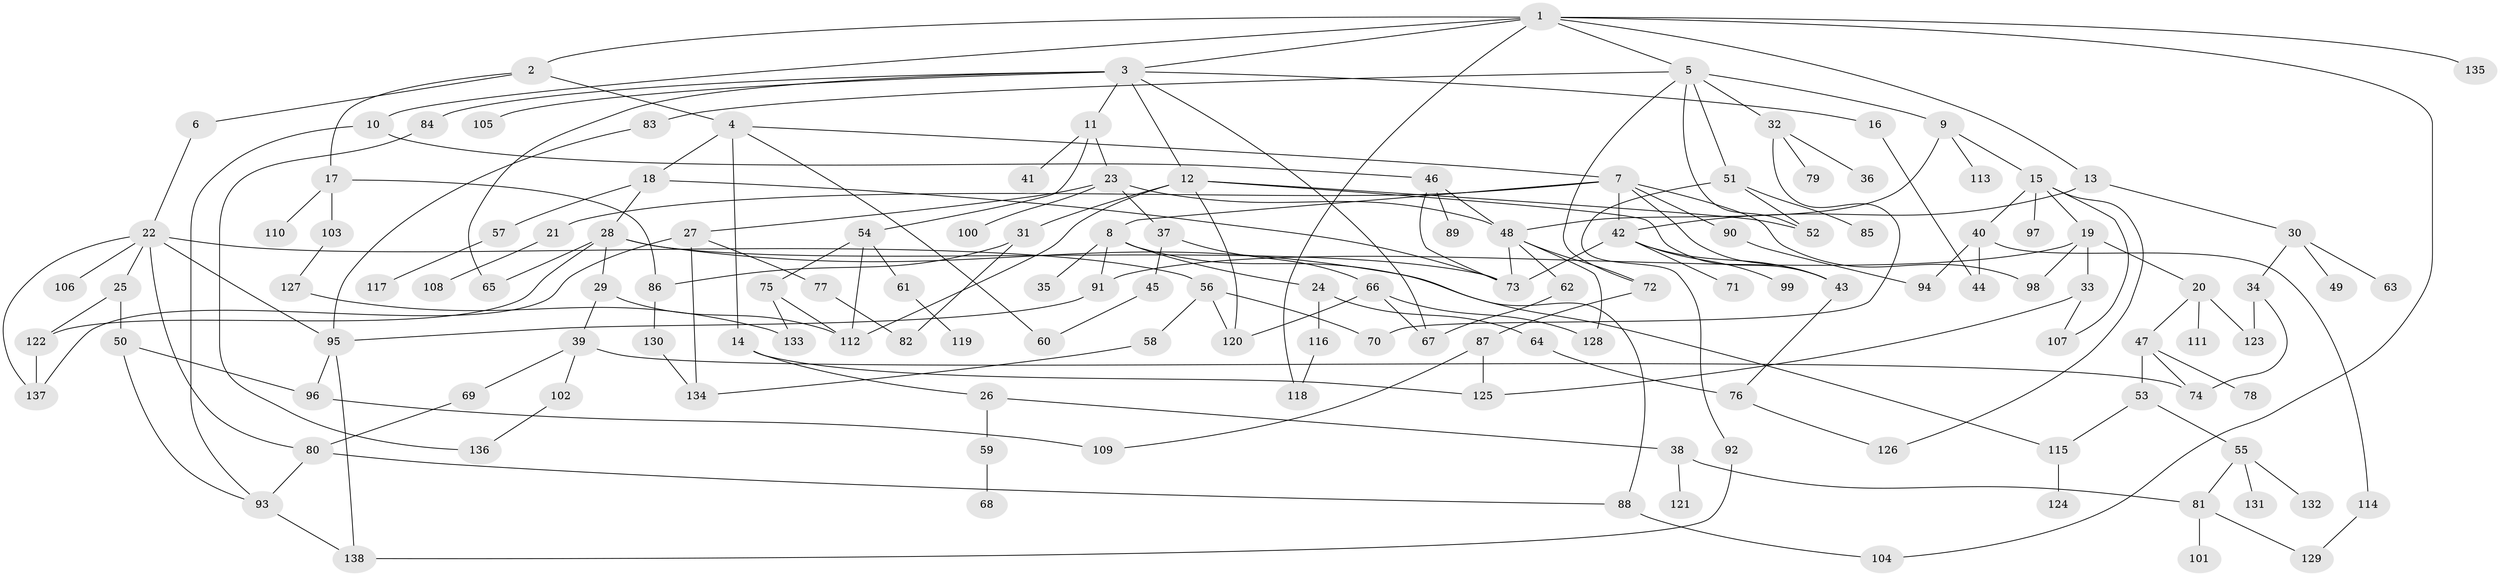// coarse degree distribution, {9: 0.010752688172043012, 4: 0.12903225806451613, 10: 0.010752688172043012, 7: 0.07526881720430108, 8: 0.021505376344086023, 6: 0.043010752688172046, 3: 0.21505376344086022, 5: 0.03225806451612903, 2: 0.23655913978494625, 1: 0.22580645161290322}
// Generated by graph-tools (version 1.1) at 2025/41/03/06/25 10:41:28]
// undirected, 138 vertices, 196 edges
graph export_dot {
graph [start="1"]
  node [color=gray90,style=filled];
  1;
  2;
  3;
  4;
  5;
  6;
  7;
  8;
  9;
  10;
  11;
  12;
  13;
  14;
  15;
  16;
  17;
  18;
  19;
  20;
  21;
  22;
  23;
  24;
  25;
  26;
  27;
  28;
  29;
  30;
  31;
  32;
  33;
  34;
  35;
  36;
  37;
  38;
  39;
  40;
  41;
  42;
  43;
  44;
  45;
  46;
  47;
  48;
  49;
  50;
  51;
  52;
  53;
  54;
  55;
  56;
  57;
  58;
  59;
  60;
  61;
  62;
  63;
  64;
  65;
  66;
  67;
  68;
  69;
  70;
  71;
  72;
  73;
  74;
  75;
  76;
  77;
  78;
  79;
  80;
  81;
  82;
  83;
  84;
  85;
  86;
  87;
  88;
  89;
  90;
  91;
  92;
  93;
  94;
  95;
  96;
  97;
  98;
  99;
  100;
  101;
  102;
  103;
  104;
  105;
  106;
  107;
  108;
  109;
  110;
  111;
  112;
  113;
  114;
  115;
  116;
  117;
  118;
  119;
  120;
  121;
  122;
  123;
  124;
  125;
  126;
  127;
  128;
  129;
  130;
  131;
  132;
  133;
  134;
  135;
  136;
  137;
  138;
  1 -- 2;
  1 -- 3;
  1 -- 5;
  1 -- 10;
  1 -- 13;
  1 -- 118;
  1 -- 135;
  1 -- 104;
  2 -- 4;
  2 -- 6;
  2 -- 17;
  3 -- 11;
  3 -- 12;
  3 -- 16;
  3 -- 65;
  3 -- 84;
  3 -- 105;
  3 -- 67;
  4 -- 7;
  4 -- 14;
  4 -- 18;
  4 -- 60;
  5 -- 9;
  5 -- 32;
  5 -- 51;
  5 -- 83;
  5 -- 72;
  5 -- 52;
  6 -- 22;
  7 -- 8;
  7 -- 21;
  7 -- 90;
  7 -- 43;
  7 -- 42;
  7 -- 98;
  8 -- 24;
  8 -- 35;
  8 -- 91;
  8 -- 115;
  9 -- 15;
  9 -- 48;
  9 -- 113;
  10 -- 46;
  10 -- 93;
  11 -- 23;
  11 -- 41;
  11 -- 54;
  12 -- 31;
  12 -- 120;
  12 -- 52;
  12 -- 112;
  12 -- 43;
  13 -- 30;
  13 -- 42;
  14 -- 26;
  14 -- 125;
  15 -- 19;
  15 -- 40;
  15 -- 97;
  15 -- 107;
  15 -- 126;
  16 -- 44;
  17 -- 103;
  17 -- 110;
  17 -- 86;
  18 -- 28;
  18 -- 57;
  18 -- 73;
  19 -- 20;
  19 -- 33;
  19 -- 98;
  19 -- 91;
  20 -- 47;
  20 -- 111;
  20 -- 123;
  21 -- 108;
  22 -- 25;
  22 -- 56;
  22 -- 80;
  22 -- 106;
  22 -- 137;
  22 -- 95;
  23 -- 27;
  23 -- 37;
  23 -- 100;
  23 -- 48;
  24 -- 64;
  24 -- 116;
  25 -- 50;
  25 -- 122;
  26 -- 38;
  26 -- 59;
  27 -- 77;
  27 -- 137;
  27 -- 134;
  28 -- 29;
  28 -- 73;
  28 -- 122;
  28 -- 88;
  28 -- 65;
  29 -- 39;
  29 -- 112;
  30 -- 34;
  30 -- 49;
  30 -- 63;
  31 -- 86;
  31 -- 82;
  32 -- 36;
  32 -- 70;
  32 -- 79;
  33 -- 107;
  33 -- 125;
  34 -- 74;
  34 -- 123;
  37 -- 45;
  37 -- 66;
  38 -- 81;
  38 -- 121;
  39 -- 69;
  39 -- 102;
  39 -- 74;
  40 -- 44;
  40 -- 114;
  40 -- 94;
  42 -- 43;
  42 -- 71;
  42 -- 99;
  42 -- 73;
  43 -- 76;
  45 -- 60;
  46 -- 73;
  46 -- 89;
  46 -- 48;
  47 -- 53;
  47 -- 78;
  47 -- 74;
  48 -- 62;
  48 -- 72;
  48 -- 128;
  48 -- 73;
  50 -- 93;
  50 -- 96;
  51 -- 52;
  51 -- 85;
  51 -- 92;
  53 -- 55;
  53 -- 115;
  54 -- 61;
  54 -- 75;
  54 -- 112;
  55 -- 131;
  55 -- 132;
  55 -- 81;
  56 -- 58;
  56 -- 120;
  56 -- 70;
  57 -- 117;
  58 -- 134;
  59 -- 68;
  61 -- 119;
  62 -- 67;
  64 -- 76;
  66 -- 128;
  66 -- 120;
  66 -- 67;
  69 -- 80;
  72 -- 87;
  75 -- 112;
  75 -- 133;
  76 -- 126;
  77 -- 82;
  80 -- 88;
  80 -- 93;
  81 -- 101;
  81 -- 129;
  83 -- 95;
  84 -- 136;
  86 -- 130;
  87 -- 109;
  87 -- 125;
  88 -- 104;
  90 -- 94;
  91 -- 95;
  92 -- 138;
  93 -- 138;
  95 -- 96;
  95 -- 138;
  96 -- 109;
  102 -- 136;
  103 -- 127;
  114 -- 129;
  115 -- 124;
  116 -- 118;
  122 -- 137;
  127 -- 133;
  130 -- 134;
}
